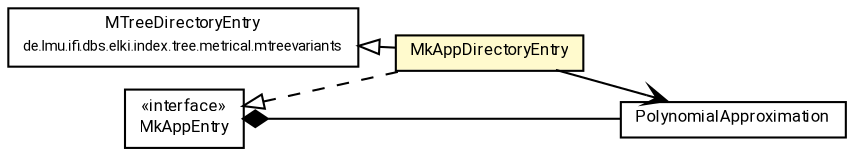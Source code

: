 #!/usr/local/bin/dot
#
# Class diagram 
# Generated by UMLGraph version R5_7_2-60-g0e99a6 (http://www.spinellis.gr/umlgraph/)
#

digraph G {
	graph [fontnames="svg"]
	edge [fontname="Roboto",fontsize=7,labelfontname="Roboto",labelfontsize=7,color="black"];
	node [fontname="Roboto",fontcolor="black",fontsize=8,shape=plaintext,margin=0,width=0,height=0];
	nodesep=0.15;
	ranksep=0.25;
	rankdir=LR;
	// de.lmu.ifi.dbs.elki.index.tree.metrical.mtreevariants.mktrees.mkapp.MkAppEntry
	c7010168 [label=<<table title="de.lmu.ifi.dbs.elki.index.tree.metrical.mtreevariants.mktrees.mkapp.MkAppEntry" border="0" cellborder="1" cellspacing="0" cellpadding="2" href="MkAppEntry.html" target="_parent">
		<tr><td><table border="0" cellspacing="0" cellpadding="1">
		<tr><td align="center" balign="center"> &#171;interface&#187; </td></tr>
		<tr><td align="center" balign="center"> <font face="Roboto">MkAppEntry</font> </td></tr>
		</table></td></tr>
		</table>>, URL="MkAppEntry.html"];
	// de.lmu.ifi.dbs.elki.index.tree.metrical.mtreevariants.mktrees.mkapp.MkAppDirectoryEntry
	c7010174 [label=<<table title="de.lmu.ifi.dbs.elki.index.tree.metrical.mtreevariants.mktrees.mkapp.MkAppDirectoryEntry" border="0" cellborder="1" cellspacing="0" cellpadding="2" bgcolor="lemonChiffon" href="MkAppDirectoryEntry.html" target="_parent">
		<tr><td><table border="0" cellspacing="0" cellpadding="1">
		<tr><td align="center" balign="center"> <font face="Roboto">MkAppDirectoryEntry</font> </td></tr>
		</table></td></tr>
		</table>>, URL="MkAppDirectoryEntry.html"];
	// de.lmu.ifi.dbs.elki.index.tree.metrical.mtreevariants.mktrees.mkapp.PolynomialApproximation
	c7010176 [label=<<table title="de.lmu.ifi.dbs.elki.index.tree.metrical.mtreevariants.mktrees.mkapp.PolynomialApproximation" border="0" cellborder="1" cellspacing="0" cellpadding="2" href="PolynomialApproximation.html" target="_parent">
		<tr><td><table border="0" cellspacing="0" cellpadding="1">
		<tr><td align="center" balign="center"> <font face="Roboto">PolynomialApproximation</font> </td></tr>
		</table></td></tr>
		</table>>, URL="PolynomialApproximation.html"];
	// de.lmu.ifi.dbs.elki.index.tree.metrical.mtreevariants.MTreeDirectoryEntry
	c7010208 [label=<<table title="de.lmu.ifi.dbs.elki.index.tree.metrical.mtreevariants.MTreeDirectoryEntry" border="0" cellborder="1" cellspacing="0" cellpadding="2" href="../../MTreeDirectoryEntry.html" target="_parent">
		<tr><td><table border="0" cellspacing="0" cellpadding="1">
		<tr><td align="center" balign="center"> <font face="Roboto">MTreeDirectoryEntry</font> </td></tr>
		<tr><td align="center" balign="center"> <font face="Roboto" point-size="7.0">de.lmu.ifi.dbs.elki.index.tree.metrical.mtreevariants</font> </td></tr>
		</table></td></tr>
		</table>>, URL="../../MTreeDirectoryEntry.html"];
	// de.lmu.ifi.dbs.elki.index.tree.metrical.mtreevariants.mktrees.mkapp.MkAppEntry composed de.lmu.ifi.dbs.elki.index.tree.metrical.mtreevariants.mktrees.mkapp.PolynomialApproximation
	c7010168 -> c7010176 [arrowhead=none,arrowtail=diamond,dir=back,weight=6];
	// de.lmu.ifi.dbs.elki.index.tree.metrical.mtreevariants.mktrees.mkapp.MkAppDirectoryEntry extends de.lmu.ifi.dbs.elki.index.tree.metrical.mtreevariants.MTreeDirectoryEntry
	c7010208 -> c7010174 [arrowtail=empty,dir=back,weight=10];
	// de.lmu.ifi.dbs.elki.index.tree.metrical.mtreevariants.mktrees.mkapp.MkAppDirectoryEntry implements de.lmu.ifi.dbs.elki.index.tree.metrical.mtreevariants.mktrees.mkapp.MkAppEntry
	c7010168 -> c7010174 [arrowtail=empty,style=dashed,dir=back,weight=9];
	// de.lmu.ifi.dbs.elki.index.tree.metrical.mtreevariants.mktrees.mkapp.MkAppDirectoryEntry navassoc de.lmu.ifi.dbs.elki.index.tree.metrical.mtreevariants.mktrees.mkapp.PolynomialApproximation
	c7010174 -> c7010176 [arrowhead=open,weight=1];
}

